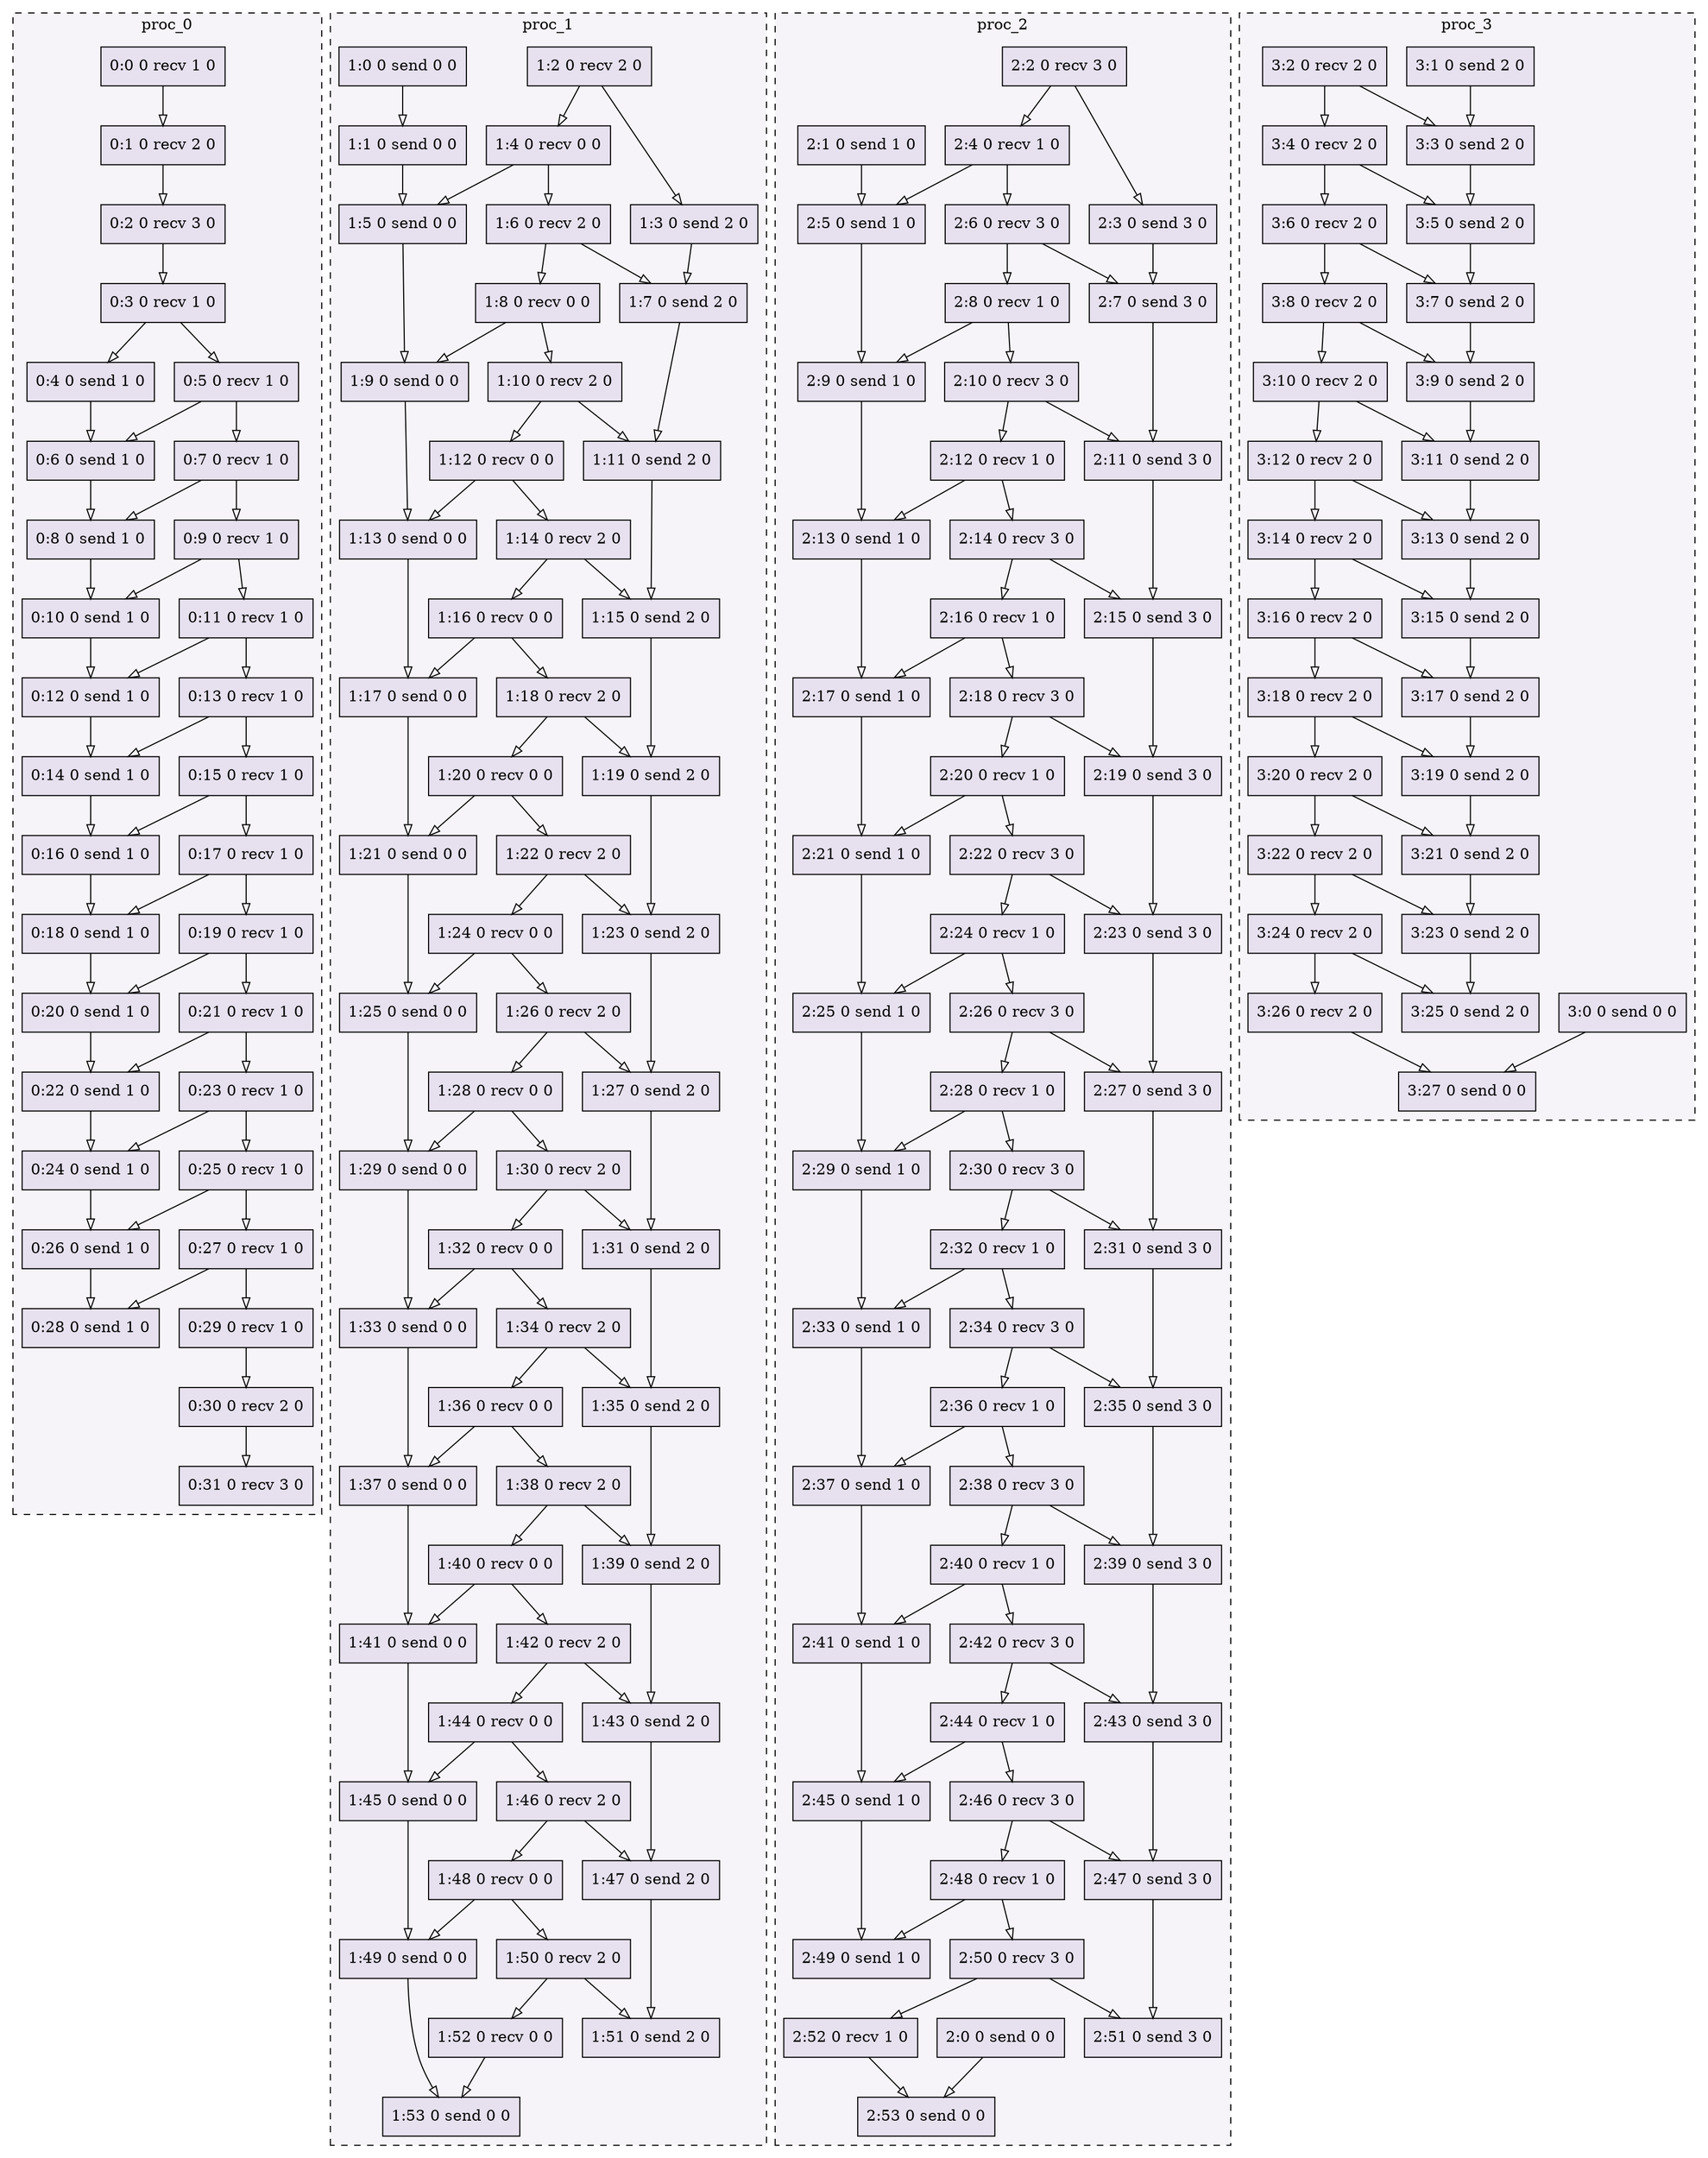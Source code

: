 digraph{node[shape=record style=filled colorscheme=purd9 fillcolor=2];subgraph cluster0{style=dashed;colorscheme=purd9;bgcolor=1;edge[arrowhead=empty];label=proc_0;0[label="0:0 0 recv 1 0"];1[label="0:1 0 recv 2 0"];2[label="0:2 0 recv 3 0"];3[label="0:3 0 recv 1 0"];4[label="0:4 0 send 1 0"];5[label="0:5 0 recv 1 0"];6[label="0:6 0 send 1 0"];7[label="0:7 0 recv 1 0"];8[label="0:8 0 send 1 0"];9[label="0:9 0 recv 1 0"];10[label="0:10 0 send 1 0"];11[label="0:11 0 recv 1 0"];12[label="0:12 0 send 1 0"];13[label="0:13 0 recv 1 0"];14[label="0:14 0 send 1 0"];15[label="0:15 0 recv 1 0"];16[label="0:16 0 send 1 0"];17[label="0:17 0 recv 1 0"];18[label="0:18 0 send 1 0"];19[label="0:19 0 recv 1 0"];20[label="0:20 0 send 1 0"];21[label="0:21 0 recv 1 0"];22[label="0:22 0 send 1 0"];23[label="0:23 0 recv 1 0"];24[label="0:24 0 send 1 0"];25[label="0:25 0 recv 1 0"];26[label="0:26 0 send 1 0"];27[label="0:27 0 recv 1 0"];28[label="0:28 0 send 1 0"];29[label="0:29 0 recv 1 0"];30[label="0:30 0 recv 2 0"];31[label="0:31 0 recv 3 0"];0->1;1->2;2->3;3->4;3->5;5->6;4->6;5->7;7->8;6->8;7->9;9->10;8->10;9->11;11->12;10->12;11->13;13->14;12->14;13->15;15->16;14->16;15->17;17->18;16->18;17->19;19->20;18->20;19->21;21->22;20->22;21->23;23->24;22->24;23->25;25->26;24->26;25->27;27->28;26->28;27->29;29->30;30->31;}subgraph cluster1{style=dashed;colorscheme=purd9;bgcolor=1;edge[arrowhead=empty];label=proc_1;32[label="1:0 0 send 0 0"];33[label="1:1 0 send 0 0"];34[label="1:2 0 recv 2 0"];35[label="1:3 0 send 2 0"];36[label="1:4 0 recv 0 0"];37[label="1:5 0 send 0 0"];38[label="1:6 0 recv 2 0"];39[label="1:7 0 send 2 0"];40[label="1:8 0 recv 0 0"];41[label="1:9 0 send 0 0"];42[label="1:10 0 recv 2 0"];43[label="1:11 0 send 2 0"];44[label="1:12 0 recv 0 0"];45[label="1:13 0 send 0 0"];46[label="1:14 0 recv 2 0"];47[label="1:15 0 send 2 0"];48[label="1:16 0 recv 0 0"];49[label="1:17 0 send 0 0"];50[label="1:18 0 recv 2 0"];51[label="1:19 0 send 2 0"];52[label="1:20 0 recv 0 0"];53[label="1:21 0 send 0 0"];54[label="1:22 0 recv 2 0"];55[label="1:23 0 send 2 0"];56[label="1:24 0 recv 0 0"];57[label="1:25 0 send 0 0"];58[label="1:26 0 recv 2 0"];59[label="1:27 0 send 2 0"];60[label="1:28 0 recv 0 0"];61[label="1:29 0 send 0 0"];62[label="1:30 0 recv 2 0"];63[label="1:31 0 send 2 0"];64[label="1:32 0 recv 0 0"];65[label="1:33 0 send 0 0"];66[label="1:34 0 recv 2 0"];67[label="1:35 0 send 2 0"];68[label="1:36 0 recv 0 0"];69[label="1:37 0 send 0 0"];70[label="1:38 0 recv 2 0"];71[label="1:39 0 send 2 0"];72[label="1:40 0 recv 0 0"];73[label="1:41 0 send 0 0"];74[label="1:42 0 recv 2 0"];75[label="1:43 0 send 2 0"];76[label="1:44 0 recv 0 0"];77[label="1:45 0 send 0 0"];78[label="1:46 0 recv 2 0"];79[label="1:47 0 send 2 0"];80[label="1:48 0 recv 0 0"];81[label="1:49 0 send 0 0"];82[label="1:50 0 recv 2 0"];83[label="1:51 0 send 2 0"];84[label="1:52 0 recv 0 0"];85[label="1:53 0 send 0 0"];32->33;34->35;34->36;36->37;33->37;36->38;38->39;35->39;38->40;40->41;37->41;40->42;42->43;39->43;42->44;44->45;41->45;44->46;46->47;43->47;46->48;48->49;45->49;48->50;50->51;47->51;50->52;52->53;49->53;52->54;54->55;51->55;54->56;56->57;53->57;56->58;58->59;55->59;58->60;60->61;57->61;60->62;62->63;59->63;62->64;64->65;61->65;64->66;66->67;63->67;66->68;68->69;65->69;68->70;70->71;67->71;70->72;72->73;69->73;72->74;74->75;71->75;74->76;76->77;73->77;76->78;78->79;75->79;78->80;80->81;77->81;80->82;82->83;79->83;82->84;84->85;81->85;}subgraph cluster2{style=dashed;colorscheme=purd9;bgcolor=1;edge[arrowhead=empty];label=proc_2;86[label="2:0 0 send 0 0"];87[label="2:1 0 send 1 0"];88[label="2:2 0 recv 3 0"];89[label="2:3 0 send 3 0"];90[label="2:4 0 recv 1 0"];91[label="2:5 0 send 1 0"];92[label="2:6 0 recv 3 0"];93[label="2:7 0 send 3 0"];94[label="2:8 0 recv 1 0"];95[label="2:9 0 send 1 0"];96[label="2:10 0 recv 3 0"];97[label="2:11 0 send 3 0"];98[label="2:12 0 recv 1 0"];99[label="2:13 0 send 1 0"];100[label="2:14 0 recv 3 0"];101[label="2:15 0 send 3 0"];102[label="2:16 0 recv 1 0"];103[label="2:17 0 send 1 0"];104[label="2:18 0 recv 3 0"];105[label="2:19 0 send 3 0"];106[label="2:20 0 recv 1 0"];107[label="2:21 0 send 1 0"];108[label="2:22 0 recv 3 0"];109[label="2:23 0 send 3 0"];110[label="2:24 0 recv 1 0"];111[label="2:25 0 send 1 0"];112[label="2:26 0 recv 3 0"];113[label="2:27 0 send 3 0"];114[label="2:28 0 recv 1 0"];115[label="2:29 0 send 1 0"];116[label="2:30 0 recv 3 0"];117[label="2:31 0 send 3 0"];118[label="2:32 0 recv 1 0"];119[label="2:33 0 send 1 0"];120[label="2:34 0 recv 3 0"];121[label="2:35 0 send 3 0"];122[label="2:36 0 recv 1 0"];123[label="2:37 0 send 1 0"];124[label="2:38 0 recv 3 0"];125[label="2:39 0 send 3 0"];126[label="2:40 0 recv 1 0"];127[label="2:41 0 send 1 0"];128[label="2:42 0 recv 3 0"];129[label="2:43 0 send 3 0"];130[label="2:44 0 recv 1 0"];131[label="2:45 0 send 1 0"];132[label="2:46 0 recv 3 0"];133[label="2:47 0 send 3 0"];134[label="2:48 0 recv 1 0"];135[label="2:49 0 send 1 0"];136[label="2:50 0 recv 3 0"];137[label="2:51 0 send 3 0"];138[label="2:52 0 recv 1 0"];139[label="2:53 0 send 0 0"];88->89;88->90;90->91;87->91;90->92;92->93;89->93;92->94;94->95;91->95;94->96;96->97;93->97;96->98;98->99;95->99;98->100;100->101;97->101;100->102;102->103;99->103;102->104;104->105;101->105;104->106;106->107;103->107;106->108;108->109;105->109;108->110;110->111;107->111;110->112;112->113;109->113;112->114;114->115;111->115;114->116;116->117;113->117;116->118;118->119;115->119;118->120;120->121;117->121;120->122;122->123;119->123;122->124;124->125;121->125;124->126;126->127;123->127;126->128;128->129;125->129;128->130;130->131;127->131;130->132;132->133;129->133;132->134;134->135;131->135;134->136;136->137;133->137;136->138;138->139;86->139;}subgraph cluster3{style=dashed;colorscheme=purd9;bgcolor=1;edge[arrowhead=empty];label=proc_3;140[label="3:0 0 send 0 0"];141[label="3:1 0 send 2 0"];142[label="3:2 0 recv 2 0"];143[label="3:3 0 send 2 0"];144[label="3:4 0 recv 2 0"];145[label="3:5 0 send 2 0"];146[label="3:6 0 recv 2 0"];147[label="3:7 0 send 2 0"];148[label="3:8 0 recv 2 0"];149[label="3:9 0 send 2 0"];150[label="3:10 0 recv 2 0"];151[label="3:11 0 send 2 0"];152[label="3:12 0 recv 2 0"];153[label="3:13 0 send 2 0"];154[label="3:14 0 recv 2 0"];155[label="3:15 0 send 2 0"];156[label="3:16 0 recv 2 0"];157[label="3:17 0 send 2 0"];158[label="3:18 0 recv 2 0"];159[label="3:19 0 send 2 0"];160[label="3:20 0 recv 2 0"];161[label="3:21 0 send 2 0"];162[label="3:22 0 recv 2 0"];163[label="3:23 0 send 2 0"];164[label="3:24 0 recv 2 0"];165[label="3:25 0 send 2 0"];166[label="3:26 0 recv 2 0"];167[label="3:27 0 send 0 0"];142->143;141->143;142->144;144->145;143->145;144->146;146->147;145->147;146->148;148->149;147->149;148->150;150->151;149->151;150->152;152->153;151->153;152->154;154->155;153->155;154->156;156->157;155->157;156->158;158->159;157->159;158->160;160->161;159->161;160->162;162->163;161->163;162->164;164->165;163->165;164->166;166->167;140->167;}}